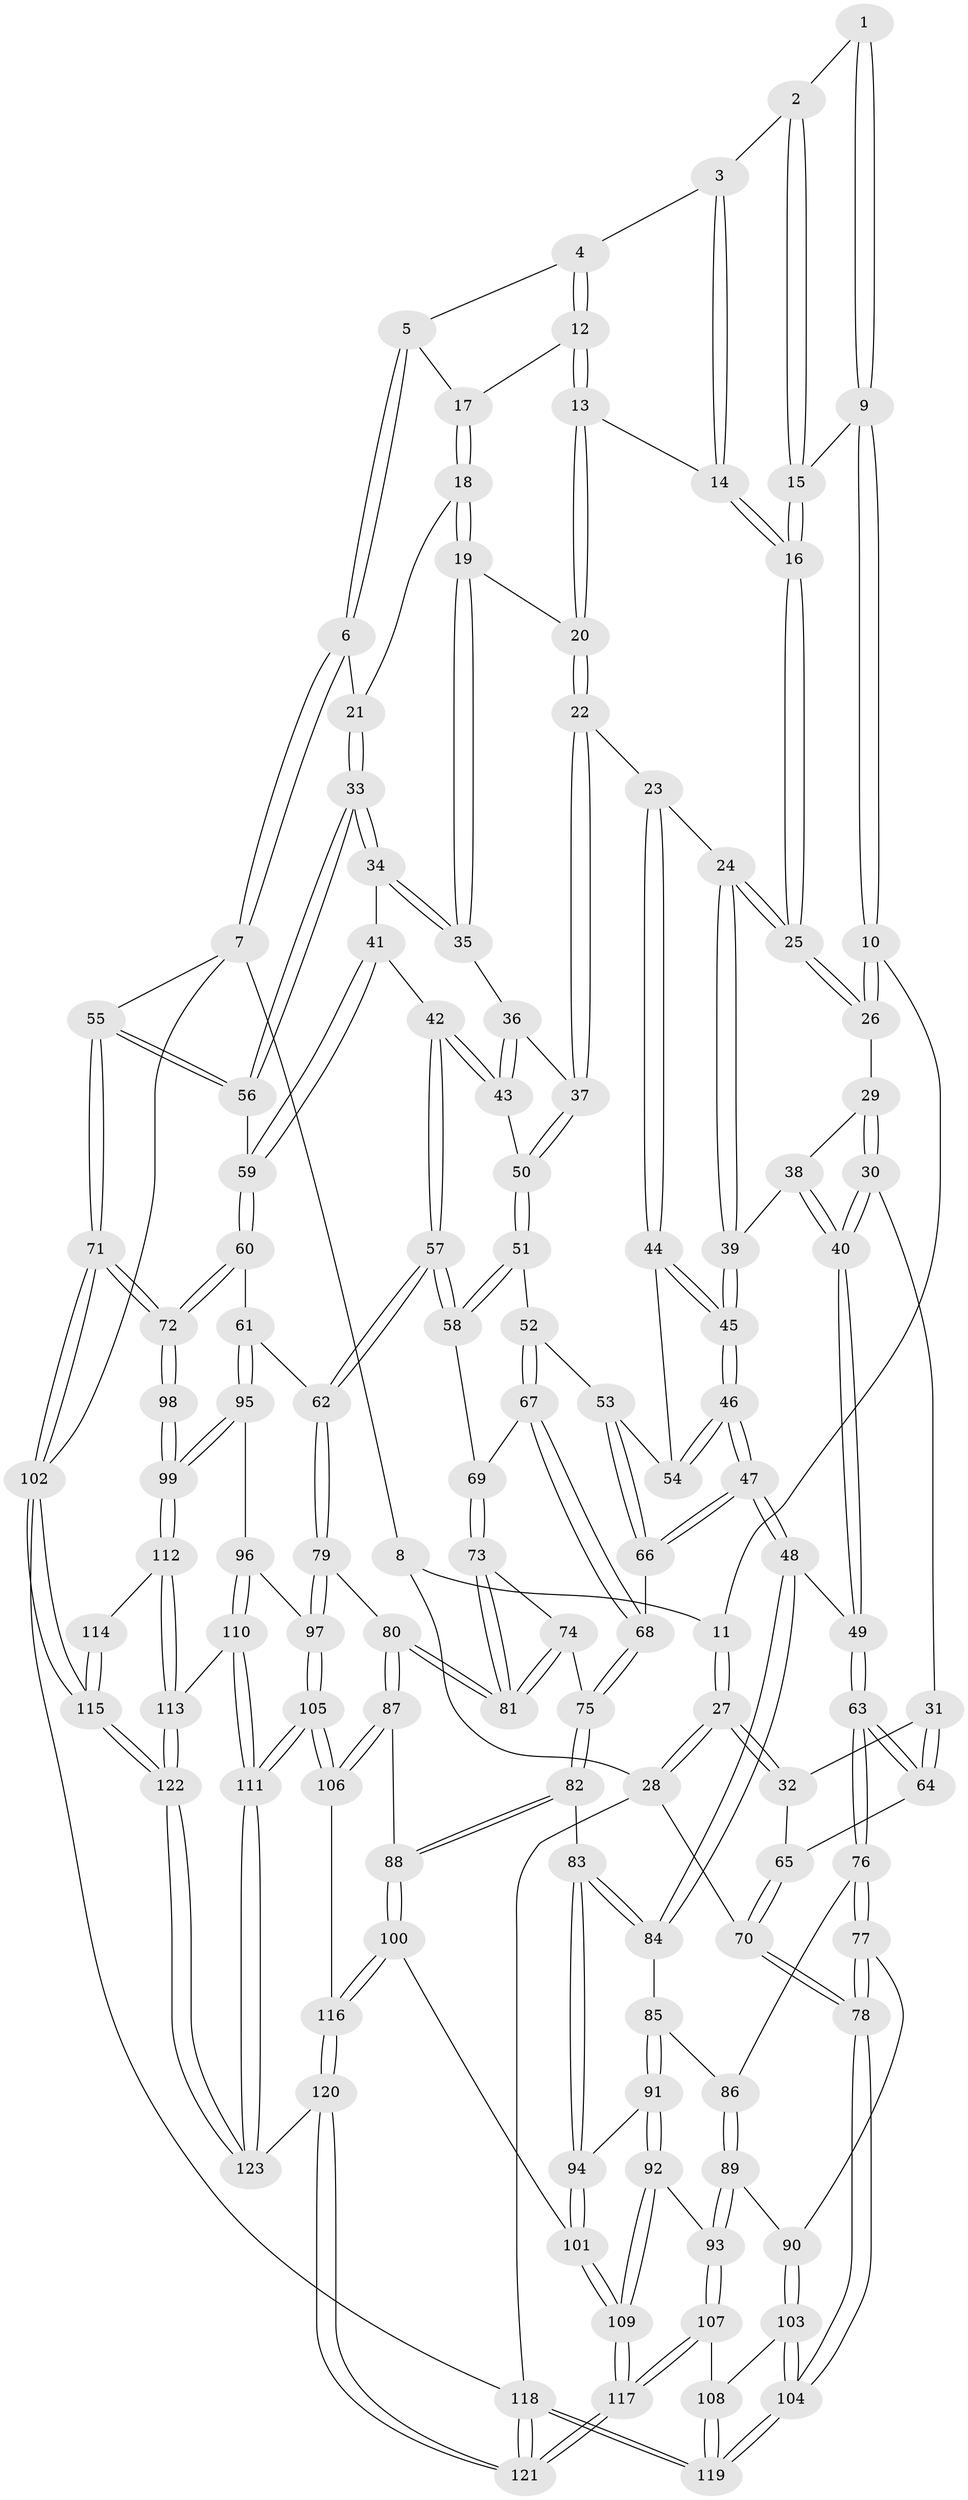 // Generated by graph-tools (version 1.1) at 2025/27/03/09/25 03:27:11]
// undirected, 123 vertices, 304 edges
graph export_dot {
graph [start="1"]
  node [color=gray90,style=filled];
  1 [pos="+0.14104138767909066+0"];
  2 [pos="+0.40652676970695784+0"];
  3 [pos="+0.6528268623361195+0"];
  4 [pos="+0.813965048229609+0"];
  5 [pos="+1+0"];
  6 [pos="+1+0"];
  7 [pos="+1+0"];
  8 [pos="+0.030808496562027485+0"];
  9 [pos="+0.1741059939769112+0.14358399541051445"];
  10 [pos="+0.17024981293872424+0.1538222392183631"];
  11 [pos="+0.07792134668256688+0.1565802958127334"];
  12 [pos="+0.7343395184903976+0.06382450709887519"];
  13 [pos="+0.7068317083963757+0.11643405401432129"];
  14 [pos="+0.6276756780498698+0.06894114443649485"];
  15 [pos="+0.4058493353699708+0"];
  16 [pos="+0.4548169276057598+0.12228249494948752"];
  17 [pos="+0.8351027870252855+0.09747960501820781"];
  18 [pos="+0.8378067430268494+0.19167994226750507"];
  19 [pos="+0.8348950142015701+0.19438409164369888"];
  20 [pos="+0.7167969378131714+0.2010805032110562"];
  21 [pos="+0.924757429837853+0.16329220334941805"];
  22 [pos="+0.6484781311153707+0.2748900369159176"];
  23 [pos="+0.5972715823734044+0.2680693633797084"];
  24 [pos="+0.4535093476243438+0.19463912569510142"];
  25 [pos="+0.4507052152746174+0.18608548666351138"];
  26 [pos="+0.17095720763596986+0.15450181764051005"];
  27 [pos="+0+0.28508001604049904"];
  28 [pos="+0+0.28492049225839267"];
  29 [pos="+0.20405146174085884+0.2737181458611415"];
  30 [pos="+0.12871421894502455+0.40097470870737434"];
  31 [pos="+0.05642428320694385+0.40021122470214726"];
  32 [pos="+0.013774596821985908+0.38736133835190184"];
  33 [pos="+1+0.3958707914993698"];
  34 [pos="+0.9171599533867447+0.34419010020375407"];
  35 [pos="+0.8827047779854259+0.3138122780681055"];
  36 [pos="+0.8818288273306556+0.31398589482092903"];
  37 [pos="+0.6779009807204818+0.3279903409771649"];
  38 [pos="+0.29349006956151225+0.3017667174761028"];
  39 [pos="+0.38974212078938086+0.29415830232636364"];
  40 [pos="+0.2129879398773368+0.45881425370389933"];
  41 [pos="+0.7804141965471062+0.441488339110209"];
  42 [pos="+0.7647988102181359+0.4376976751060015"];
  43 [pos="+0.7295258586179192+0.4054743803202416"];
  44 [pos="+0.5355297173161946+0.3949547421872032"];
  45 [pos="+0.38918648708396164+0.42996457532979643"];
  46 [pos="+0.36706042721037685+0.5060427442507742"];
  47 [pos="+0.3602002367336085+0.5248216611871862"];
  48 [pos="+0.35632714132814924+0.5266695499038088"];
  49 [pos="+0.2559692565731939+0.5058814072779058"];
  50 [pos="+0.6932851203774667+0.3788084573478603"];
  51 [pos="+0.6222918318942137+0.4793472557679202"];
  52 [pos="+0.5906254355999309+0.4816003241876704"];
  53 [pos="+0.57569721565619+0.4816398502962599"];
  54 [pos="+0.5450219215361504+0.4303193830420223"];
  55 [pos="+1+0.43960690158440574"];
  56 [pos="+1+0.40907828795932843"];
  57 [pos="+0.7069848345398729+0.5956189917638358"];
  58 [pos="+0.6700556751264501+0.5784776568010023"];
  59 [pos="+0.8329523789517289+0.48919616457714177"];
  60 [pos="+0.8406510991456009+0.6125885282415577"];
  61 [pos="+0.8016716255252465+0.6364553250141914"];
  62 [pos="+0.7311480164807332+0.6255177409493874"];
  63 [pos="+0.1296246526559447+0.6268033086400868"];
  64 [pos="+0.09195147986876175+0.5909244822456823"];
  65 [pos="+0.0293113144168222+0.5790373466376686"];
  66 [pos="+0.4619795474665364+0.5618753077200241"];
  67 [pos="+0.5813212671890653+0.6017669916561171"];
  68 [pos="+0.4781691307796549+0.5801787065239676"];
  69 [pos="+0.592373390325018+0.6050820003869725"];
  70 [pos="+0+0.6388433196695503"];
  71 [pos="+1+0.6127592610551814"];
  72 [pos="+1+0.6186485210612008"];
  73 [pos="+0.5922093622419935+0.6612076478253454"];
  74 [pos="+0.516991029069738+0.6680606915803047"];
  75 [pos="+0.49682556663886623+0.6662584216200154"];
  76 [pos="+0.12929245983083856+0.6301038307901325"];
  77 [pos="+0.1218249086587333+0.6557263379084545"];
  78 [pos="+0+0.6702588235152992"];
  79 [pos="+0.6557187616871921+0.7366228353030105"];
  80 [pos="+0.6317565830971617+0.741452431328465"];
  81 [pos="+0.6105149239883538+0.7056769705304033"];
  82 [pos="+0.4933014415156304+0.6965156348241912"];
  83 [pos="+0.4260121221529556+0.7279317491056367"];
  84 [pos="+0.34393511110478875+0.5955858841304487"];
  85 [pos="+0.31290474021364706+0.6599837819960928"];
  86 [pos="+0.27971286930939654+0.6762345593531333"];
  87 [pos="+0.565188351694047+0.7932889794176287"];
  88 [pos="+0.5615116685914006+0.7923687831416315"];
  89 [pos="+0.1973529991192917+0.7567887204830106"];
  90 [pos="+0.12863233289165785+0.7202923550490015"];
  91 [pos="+0.3386017120329913+0.7721925232212622"];
  92 [pos="+0.2554292820641387+0.8151232618842351"];
  93 [pos="+0.21378476259420573+0.7826343649399736"];
  94 [pos="+0.3966516361872445+0.7923359507913811"];
  95 [pos="+0.8292159990500005+0.7828863846207812"];
  96 [pos="+0.7660343558834634+0.8043866426899167"];
  97 [pos="+0.7144832157846897+0.7903896662901025"];
  98 [pos="+1+0.7237942029202398"];
  99 [pos="+0.8568345233952103+0.7986559187387154"];
  100 [pos="+0.44242232635656853+0.83109953235389"];
  101 [pos="+0.41160313245492086+0.8151384287170209"];
  102 [pos="+1+1"];
  103 [pos="+0.047563516973227214+0.795880927675693"];
  104 [pos="+0+0.7527085742106211"];
  105 [pos="+0.6372570018643297+0.9337189807138443"];
  106 [pos="+0.5916290999419866+0.8725775120046777"];
  107 [pos="+0.11277348401105468+0.8946925064136396"];
  108 [pos="+0.08156336390793668+0.867813611939607"];
  109 [pos="+0.26875686477120864+0.980005329767138"];
  110 [pos="+0.7402830307046506+0.9272418650493179"];
  111 [pos="+0.660390112506091+0.9945865287068756"];
  112 [pos="+0.8667711602197998+0.8372745449735095"];
  113 [pos="+0.8626827262392331+0.9108383581875685"];
  114 [pos="+0.9564411620328926+0.8604853883510116"];
  115 [pos="+1+1"];
  116 [pos="+0.45860216872947795+0.9260415682767789"];
  117 [pos="+0.24181823224654947+1"];
  118 [pos="+0+1"];
  119 [pos="+0+1"];
  120 [pos="+0.4013419570686501+1"];
  121 [pos="+0.25391335716889124+1"];
  122 [pos="+1+1"];
  123 [pos="+0.6302961738710344+1"];
  1 -- 2;
  1 -- 9;
  1 -- 9;
  2 -- 3;
  2 -- 15;
  2 -- 15;
  3 -- 4;
  3 -- 14;
  3 -- 14;
  4 -- 5;
  4 -- 12;
  4 -- 12;
  5 -- 6;
  5 -- 6;
  5 -- 17;
  6 -- 7;
  6 -- 7;
  6 -- 21;
  7 -- 8;
  7 -- 55;
  7 -- 102;
  8 -- 11;
  8 -- 28;
  9 -- 10;
  9 -- 10;
  9 -- 15;
  10 -- 11;
  10 -- 26;
  10 -- 26;
  11 -- 27;
  11 -- 27;
  12 -- 13;
  12 -- 13;
  12 -- 17;
  13 -- 14;
  13 -- 20;
  13 -- 20;
  14 -- 16;
  14 -- 16;
  15 -- 16;
  15 -- 16;
  16 -- 25;
  16 -- 25;
  17 -- 18;
  17 -- 18;
  18 -- 19;
  18 -- 19;
  18 -- 21;
  19 -- 20;
  19 -- 35;
  19 -- 35;
  20 -- 22;
  20 -- 22;
  21 -- 33;
  21 -- 33;
  22 -- 23;
  22 -- 37;
  22 -- 37;
  23 -- 24;
  23 -- 44;
  23 -- 44;
  24 -- 25;
  24 -- 25;
  24 -- 39;
  24 -- 39;
  25 -- 26;
  25 -- 26;
  26 -- 29;
  27 -- 28;
  27 -- 28;
  27 -- 32;
  27 -- 32;
  28 -- 70;
  28 -- 118;
  29 -- 30;
  29 -- 30;
  29 -- 38;
  30 -- 31;
  30 -- 40;
  30 -- 40;
  31 -- 32;
  31 -- 64;
  31 -- 64;
  32 -- 65;
  33 -- 34;
  33 -- 34;
  33 -- 56;
  33 -- 56;
  34 -- 35;
  34 -- 35;
  34 -- 41;
  35 -- 36;
  36 -- 37;
  36 -- 43;
  36 -- 43;
  37 -- 50;
  37 -- 50;
  38 -- 39;
  38 -- 40;
  38 -- 40;
  39 -- 45;
  39 -- 45;
  40 -- 49;
  40 -- 49;
  41 -- 42;
  41 -- 59;
  41 -- 59;
  42 -- 43;
  42 -- 43;
  42 -- 57;
  42 -- 57;
  43 -- 50;
  44 -- 45;
  44 -- 45;
  44 -- 54;
  45 -- 46;
  45 -- 46;
  46 -- 47;
  46 -- 47;
  46 -- 54;
  46 -- 54;
  47 -- 48;
  47 -- 48;
  47 -- 66;
  47 -- 66;
  48 -- 49;
  48 -- 84;
  48 -- 84;
  49 -- 63;
  49 -- 63;
  50 -- 51;
  50 -- 51;
  51 -- 52;
  51 -- 58;
  51 -- 58;
  52 -- 53;
  52 -- 67;
  52 -- 67;
  53 -- 54;
  53 -- 66;
  53 -- 66;
  55 -- 56;
  55 -- 56;
  55 -- 71;
  55 -- 71;
  56 -- 59;
  57 -- 58;
  57 -- 58;
  57 -- 62;
  57 -- 62;
  58 -- 69;
  59 -- 60;
  59 -- 60;
  60 -- 61;
  60 -- 72;
  60 -- 72;
  61 -- 62;
  61 -- 95;
  61 -- 95;
  62 -- 79;
  62 -- 79;
  63 -- 64;
  63 -- 64;
  63 -- 76;
  63 -- 76;
  64 -- 65;
  65 -- 70;
  65 -- 70;
  66 -- 68;
  67 -- 68;
  67 -- 68;
  67 -- 69;
  68 -- 75;
  68 -- 75;
  69 -- 73;
  69 -- 73;
  70 -- 78;
  70 -- 78;
  71 -- 72;
  71 -- 72;
  71 -- 102;
  71 -- 102;
  72 -- 98;
  72 -- 98;
  73 -- 74;
  73 -- 81;
  73 -- 81;
  74 -- 75;
  74 -- 81;
  74 -- 81;
  75 -- 82;
  75 -- 82;
  76 -- 77;
  76 -- 77;
  76 -- 86;
  77 -- 78;
  77 -- 78;
  77 -- 90;
  78 -- 104;
  78 -- 104;
  79 -- 80;
  79 -- 97;
  79 -- 97;
  80 -- 81;
  80 -- 81;
  80 -- 87;
  80 -- 87;
  82 -- 83;
  82 -- 88;
  82 -- 88;
  83 -- 84;
  83 -- 84;
  83 -- 94;
  83 -- 94;
  84 -- 85;
  85 -- 86;
  85 -- 91;
  85 -- 91;
  86 -- 89;
  86 -- 89;
  87 -- 88;
  87 -- 106;
  87 -- 106;
  88 -- 100;
  88 -- 100;
  89 -- 90;
  89 -- 93;
  89 -- 93;
  90 -- 103;
  90 -- 103;
  91 -- 92;
  91 -- 92;
  91 -- 94;
  92 -- 93;
  92 -- 109;
  92 -- 109;
  93 -- 107;
  93 -- 107;
  94 -- 101;
  94 -- 101;
  95 -- 96;
  95 -- 99;
  95 -- 99;
  96 -- 97;
  96 -- 110;
  96 -- 110;
  97 -- 105;
  97 -- 105;
  98 -- 99;
  98 -- 99;
  99 -- 112;
  99 -- 112;
  100 -- 101;
  100 -- 116;
  100 -- 116;
  101 -- 109;
  101 -- 109;
  102 -- 115;
  102 -- 115;
  102 -- 118;
  103 -- 104;
  103 -- 104;
  103 -- 108;
  104 -- 119;
  104 -- 119;
  105 -- 106;
  105 -- 106;
  105 -- 111;
  105 -- 111;
  106 -- 116;
  107 -- 108;
  107 -- 117;
  107 -- 117;
  108 -- 119;
  108 -- 119;
  109 -- 117;
  109 -- 117;
  110 -- 111;
  110 -- 111;
  110 -- 113;
  111 -- 123;
  111 -- 123;
  112 -- 113;
  112 -- 113;
  112 -- 114;
  113 -- 122;
  113 -- 122;
  114 -- 115;
  114 -- 115;
  115 -- 122;
  115 -- 122;
  116 -- 120;
  116 -- 120;
  117 -- 121;
  117 -- 121;
  118 -- 119;
  118 -- 119;
  118 -- 121;
  118 -- 121;
  120 -- 121;
  120 -- 121;
  120 -- 123;
  122 -- 123;
  122 -- 123;
}

